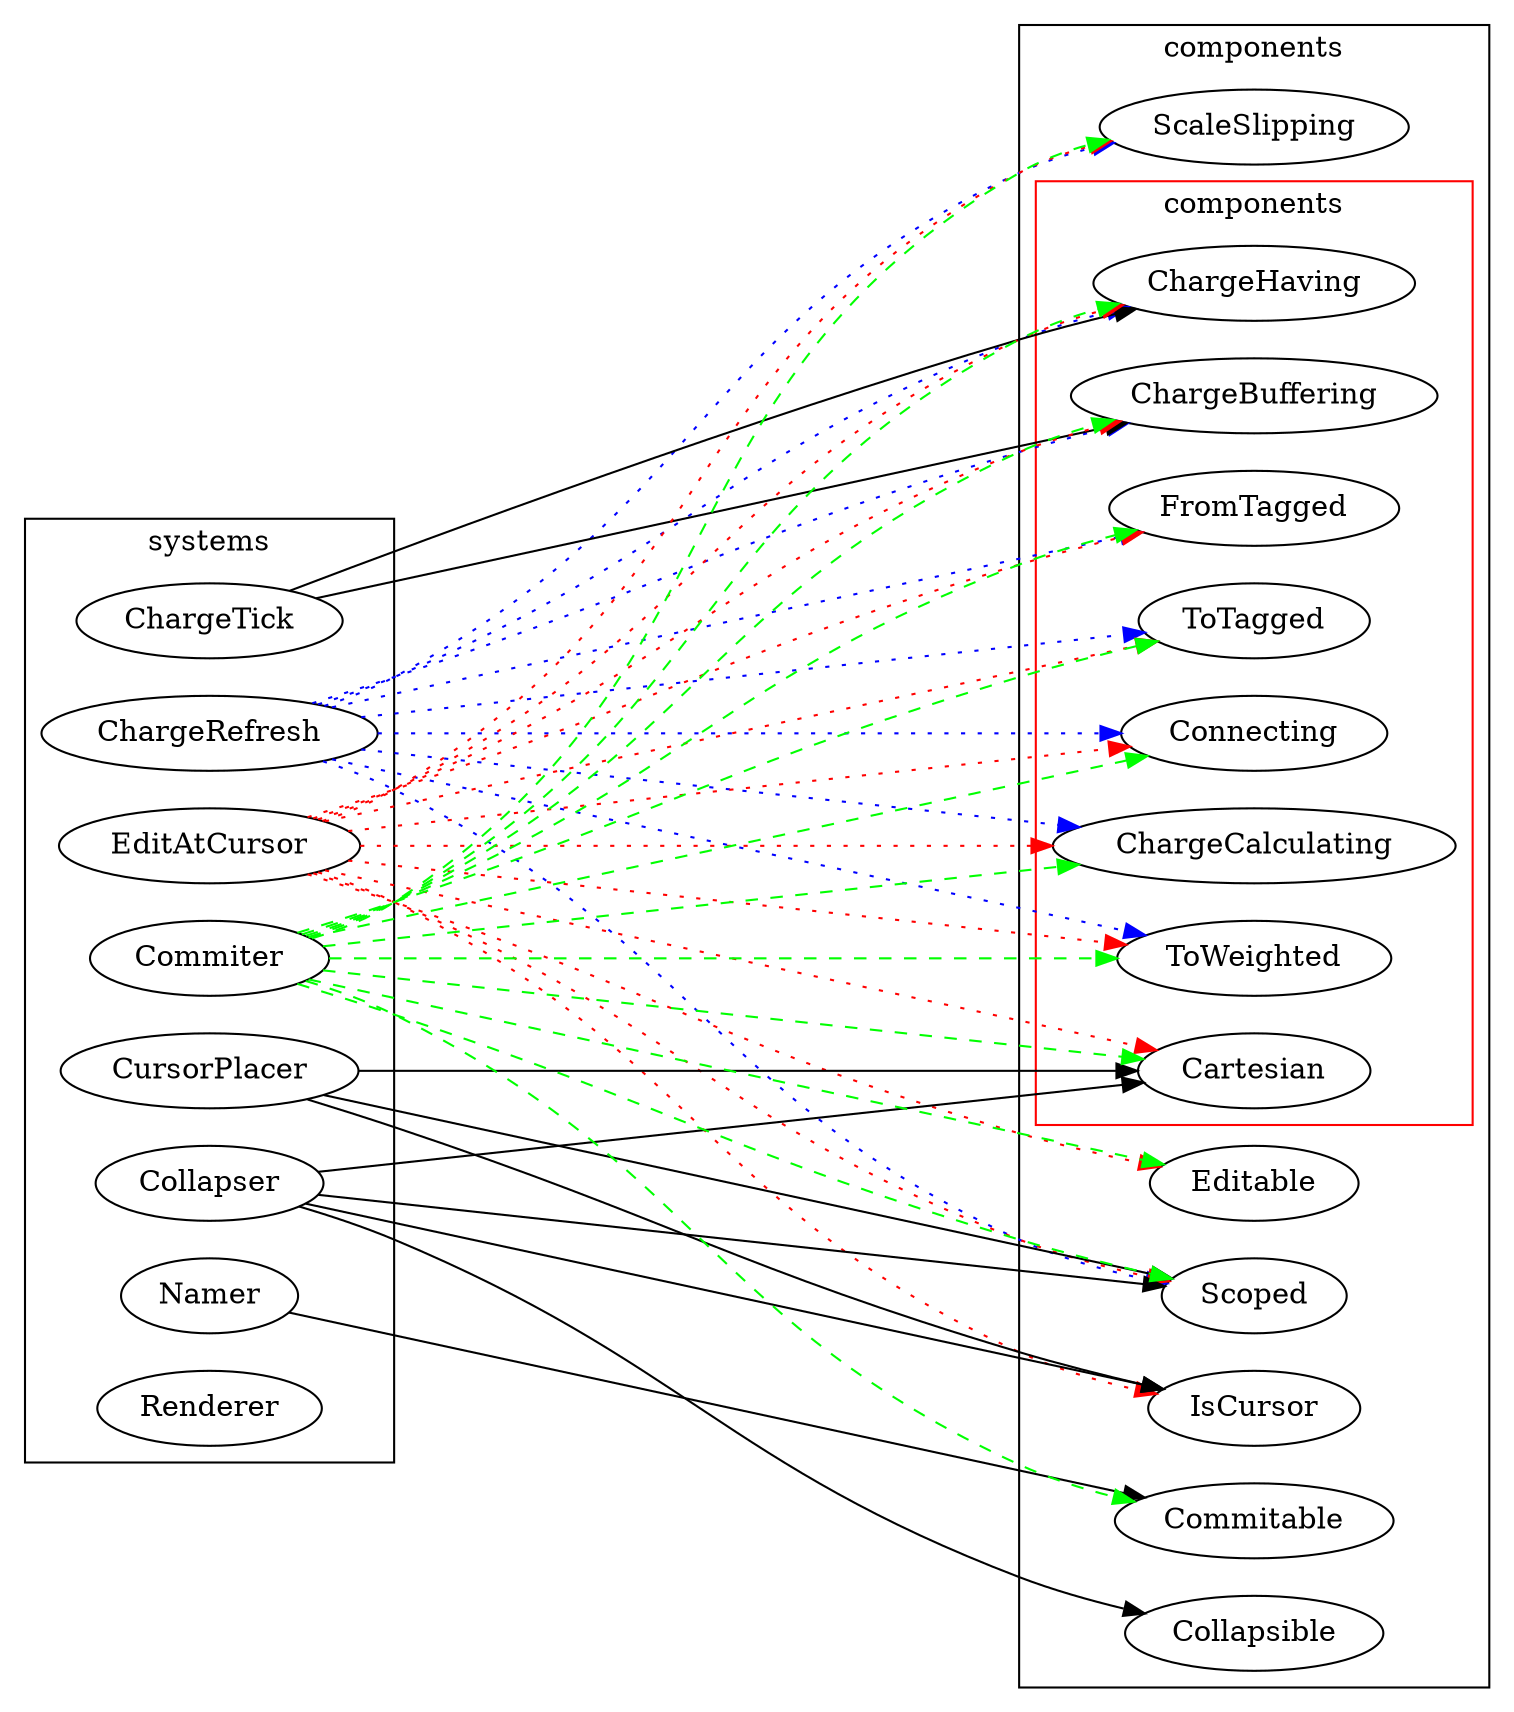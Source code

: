 
digraph CES {
    rankdir = LR;
    ranksep = 4.5;
	subgraph cluster_0 {
		label = "systems";

		//nodelist systems:
		ChargeRefresh [tooltip="Instant Refreshment"];
		ChargeTick [tooltip="Bulbs cycle"];
		EditAtCursor [tooltip="Use Cursor Position + Input to make changes to parts"];
		CursorPlacer [tooltip="Use MousePos to set cursor Pos"];
		Collapser [tooltip="Do expansions/collapses of handles/plans"];
		Namer [tooltip="Add/Change/Del plan names"];
		Commiter [tooltip="Serialize with pugixml"];
		Renderer [tooltip="Draw"];
	}

	subgraph cluster_1 {
		label = "components";

		//nodelist components:
		Scoped [tooltip="e parent,"];
		Cartesian [tooltip="int x, int y,"];
		IsCursor [tooltip="int id"];
		ToWeighted [tooltip="int weight,"];
		FromTagged [tooltip="string tag,"];
		ToTagged [tooltip="string tag,"];
		Connecting [tooltip="e from, e to,"];
		ChargeHaving [tooltip="bool charge, bool refreshRequired,"];
		ChargeCalculating [tooltip="int thresh,"];
		ChargeBuffering [tooltip="bool bulbCharge,"];
		ScaleSlipping [tooltip="enum inOrOut,"];
		Collapsible [tooltip="bool collapsed, (cache),"];
		Editable [tooltip="bool unsavedEdits"];
		Commitable [tooltip="int plan_id, string plan_name"];
		
    	subgraph cluster_editable_parts {
    	    color=red;
    		Cartesian
    		ToWeighted
    		FromTagged
    		ToTagged
    		Connecting
    		ChargeHaving
    		ChargeCalculating
    		ChargeBuffering
    	}
	}
	
	
	//connections:
	ChargeRefresh -> {ChargeHaving ChargeBuffering ChargeCalculating Connecting ToWeighted FromTagged ToTagged ScaleSlipping Scoped} [color=blue style=dotted];
	ChargeTick -> {ChargeHaving ChargeBuffering};
	EditAtCursor -> {IsCursor Scoped Cartesian ToWeighted FromTagged ToTagged Connecting ChargeHaving ChargeCalculating ChargeBuffering ScaleSlipping Editable} [color=red style=dotted];
	CursorPlacer -> {IsCursor Scoped Cartesian};
	Collapser -> {IsCursor Scoped Cartesian Collapsible};
	Namer -> {Commitable};
	Commiter -> {Editable Commitable Scoped Cartesian ToWeighted FromTagged ToTagged Connecting ChargeHaving ChargeCalculating ChargeBuffering ScaleSlipping} [color=green style=dashed];
	Renderer -> {};

}